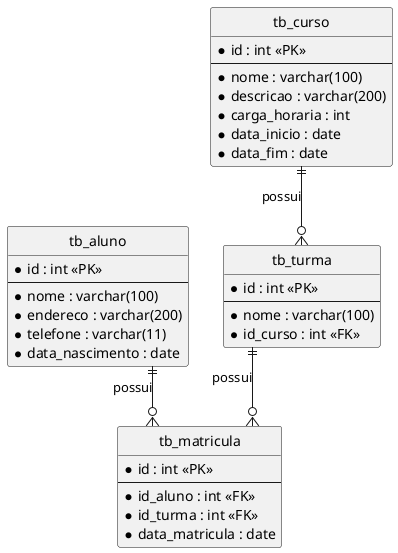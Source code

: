 @startuml banco

hide circle
skinparam linetype ortho

entity tb_aluno {
    * id : int <<PK>>
    --
    * nome : varchar(100)
    * endereco : varchar(200)
    * telefone : varchar(11)
    * data_nascimento : date
}

entity tb_curso {
    * id : int <<PK>>
    --
    * nome : varchar(100)
    * descricao : varchar(200)
    * carga_horaria : int
    * data_inicio : date
    * data_fim : date
}

entity tb_turma {
    * id : int <<PK>>
    --
    * nome : varchar(100)
    * id_curso : int <<FK>>
}

entity tb_matricula {
    * id : int <<PK>>
    --
    * id_aluno : int <<FK>>
    * id_turma : int <<FK>>
    * data_matricula : date
}

tb_curso ||--o{ tb_turma : possui
tb_aluno ||--o{ tb_matricula : possui
tb_turma ||--o{ tb_matricula : possui
@enduml